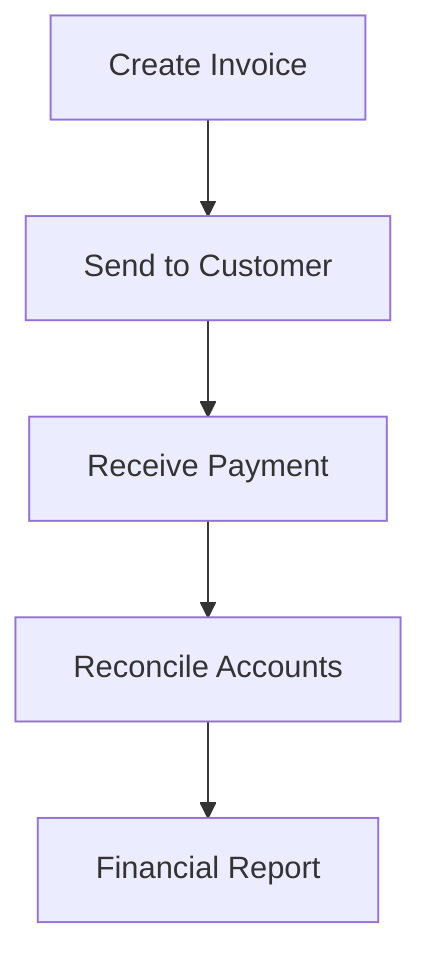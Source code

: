 flowchart TD
    Invoice[Create Invoice] --> Send[Send to Customer]
    Send --> Payment[Receive Payment]
    Payment --> Reconcile[Reconcile Accounts]
    Reconcile --> Report[Financial Report]